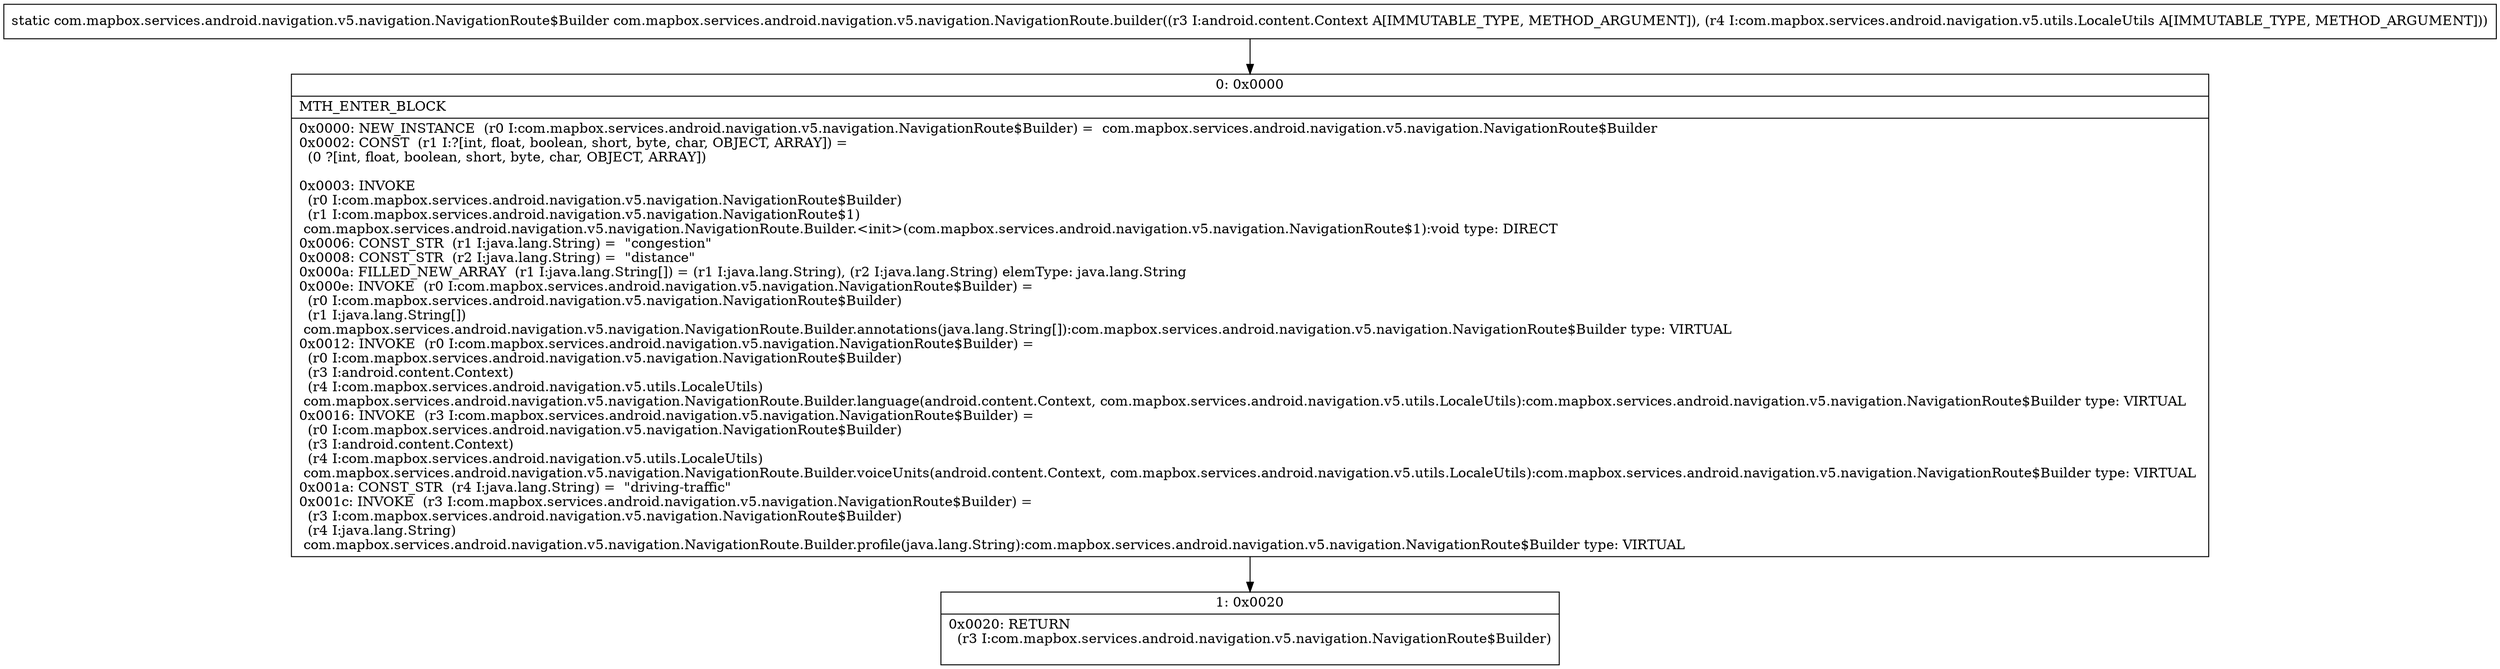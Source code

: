 digraph "CFG forcom.mapbox.services.android.navigation.v5.navigation.NavigationRoute.builder(Landroid\/content\/Context;Lcom\/mapbox\/services\/android\/navigation\/v5\/utils\/LocaleUtils;)Lcom\/mapbox\/services\/android\/navigation\/v5\/navigation\/NavigationRoute$Builder;" {
Node_0 [shape=record,label="{0\:\ 0x0000|MTH_ENTER_BLOCK\l|0x0000: NEW_INSTANCE  (r0 I:com.mapbox.services.android.navigation.v5.navigation.NavigationRoute$Builder) =  com.mapbox.services.android.navigation.v5.navigation.NavigationRoute$Builder \l0x0002: CONST  (r1 I:?[int, float, boolean, short, byte, char, OBJECT, ARRAY]) = \l  (0 ?[int, float, boolean, short, byte, char, OBJECT, ARRAY])\l \l0x0003: INVOKE  \l  (r0 I:com.mapbox.services.android.navigation.v5.navigation.NavigationRoute$Builder)\l  (r1 I:com.mapbox.services.android.navigation.v5.navigation.NavigationRoute$1)\l com.mapbox.services.android.navigation.v5.navigation.NavigationRoute.Builder.\<init\>(com.mapbox.services.android.navigation.v5.navigation.NavigationRoute$1):void type: DIRECT \l0x0006: CONST_STR  (r1 I:java.lang.String) =  \"congestion\" \l0x0008: CONST_STR  (r2 I:java.lang.String) =  \"distance\" \l0x000a: FILLED_NEW_ARRAY  (r1 I:java.lang.String[]) = (r1 I:java.lang.String), (r2 I:java.lang.String) elemType: java.lang.String \l0x000e: INVOKE  (r0 I:com.mapbox.services.android.navigation.v5.navigation.NavigationRoute$Builder) = \l  (r0 I:com.mapbox.services.android.navigation.v5.navigation.NavigationRoute$Builder)\l  (r1 I:java.lang.String[])\l com.mapbox.services.android.navigation.v5.navigation.NavigationRoute.Builder.annotations(java.lang.String[]):com.mapbox.services.android.navigation.v5.navigation.NavigationRoute$Builder type: VIRTUAL \l0x0012: INVOKE  (r0 I:com.mapbox.services.android.navigation.v5.navigation.NavigationRoute$Builder) = \l  (r0 I:com.mapbox.services.android.navigation.v5.navigation.NavigationRoute$Builder)\l  (r3 I:android.content.Context)\l  (r4 I:com.mapbox.services.android.navigation.v5.utils.LocaleUtils)\l com.mapbox.services.android.navigation.v5.navigation.NavigationRoute.Builder.language(android.content.Context, com.mapbox.services.android.navigation.v5.utils.LocaleUtils):com.mapbox.services.android.navigation.v5.navigation.NavigationRoute$Builder type: VIRTUAL \l0x0016: INVOKE  (r3 I:com.mapbox.services.android.navigation.v5.navigation.NavigationRoute$Builder) = \l  (r0 I:com.mapbox.services.android.navigation.v5.navigation.NavigationRoute$Builder)\l  (r3 I:android.content.Context)\l  (r4 I:com.mapbox.services.android.navigation.v5.utils.LocaleUtils)\l com.mapbox.services.android.navigation.v5.navigation.NavigationRoute.Builder.voiceUnits(android.content.Context, com.mapbox.services.android.navigation.v5.utils.LocaleUtils):com.mapbox.services.android.navigation.v5.navigation.NavigationRoute$Builder type: VIRTUAL \l0x001a: CONST_STR  (r4 I:java.lang.String) =  \"driving\-traffic\" \l0x001c: INVOKE  (r3 I:com.mapbox.services.android.navigation.v5.navigation.NavigationRoute$Builder) = \l  (r3 I:com.mapbox.services.android.navigation.v5.navigation.NavigationRoute$Builder)\l  (r4 I:java.lang.String)\l com.mapbox.services.android.navigation.v5.navigation.NavigationRoute.Builder.profile(java.lang.String):com.mapbox.services.android.navigation.v5.navigation.NavigationRoute$Builder type: VIRTUAL \l}"];
Node_1 [shape=record,label="{1\:\ 0x0020|0x0020: RETURN  \l  (r3 I:com.mapbox.services.android.navigation.v5.navigation.NavigationRoute$Builder)\l \l}"];
MethodNode[shape=record,label="{static com.mapbox.services.android.navigation.v5.navigation.NavigationRoute$Builder com.mapbox.services.android.navigation.v5.navigation.NavigationRoute.builder((r3 I:android.content.Context A[IMMUTABLE_TYPE, METHOD_ARGUMENT]), (r4 I:com.mapbox.services.android.navigation.v5.utils.LocaleUtils A[IMMUTABLE_TYPE, METHOD_ARGUMENT])) }"];
MethodNode -> Node_0;
Node_0 -> Node_1;
}

